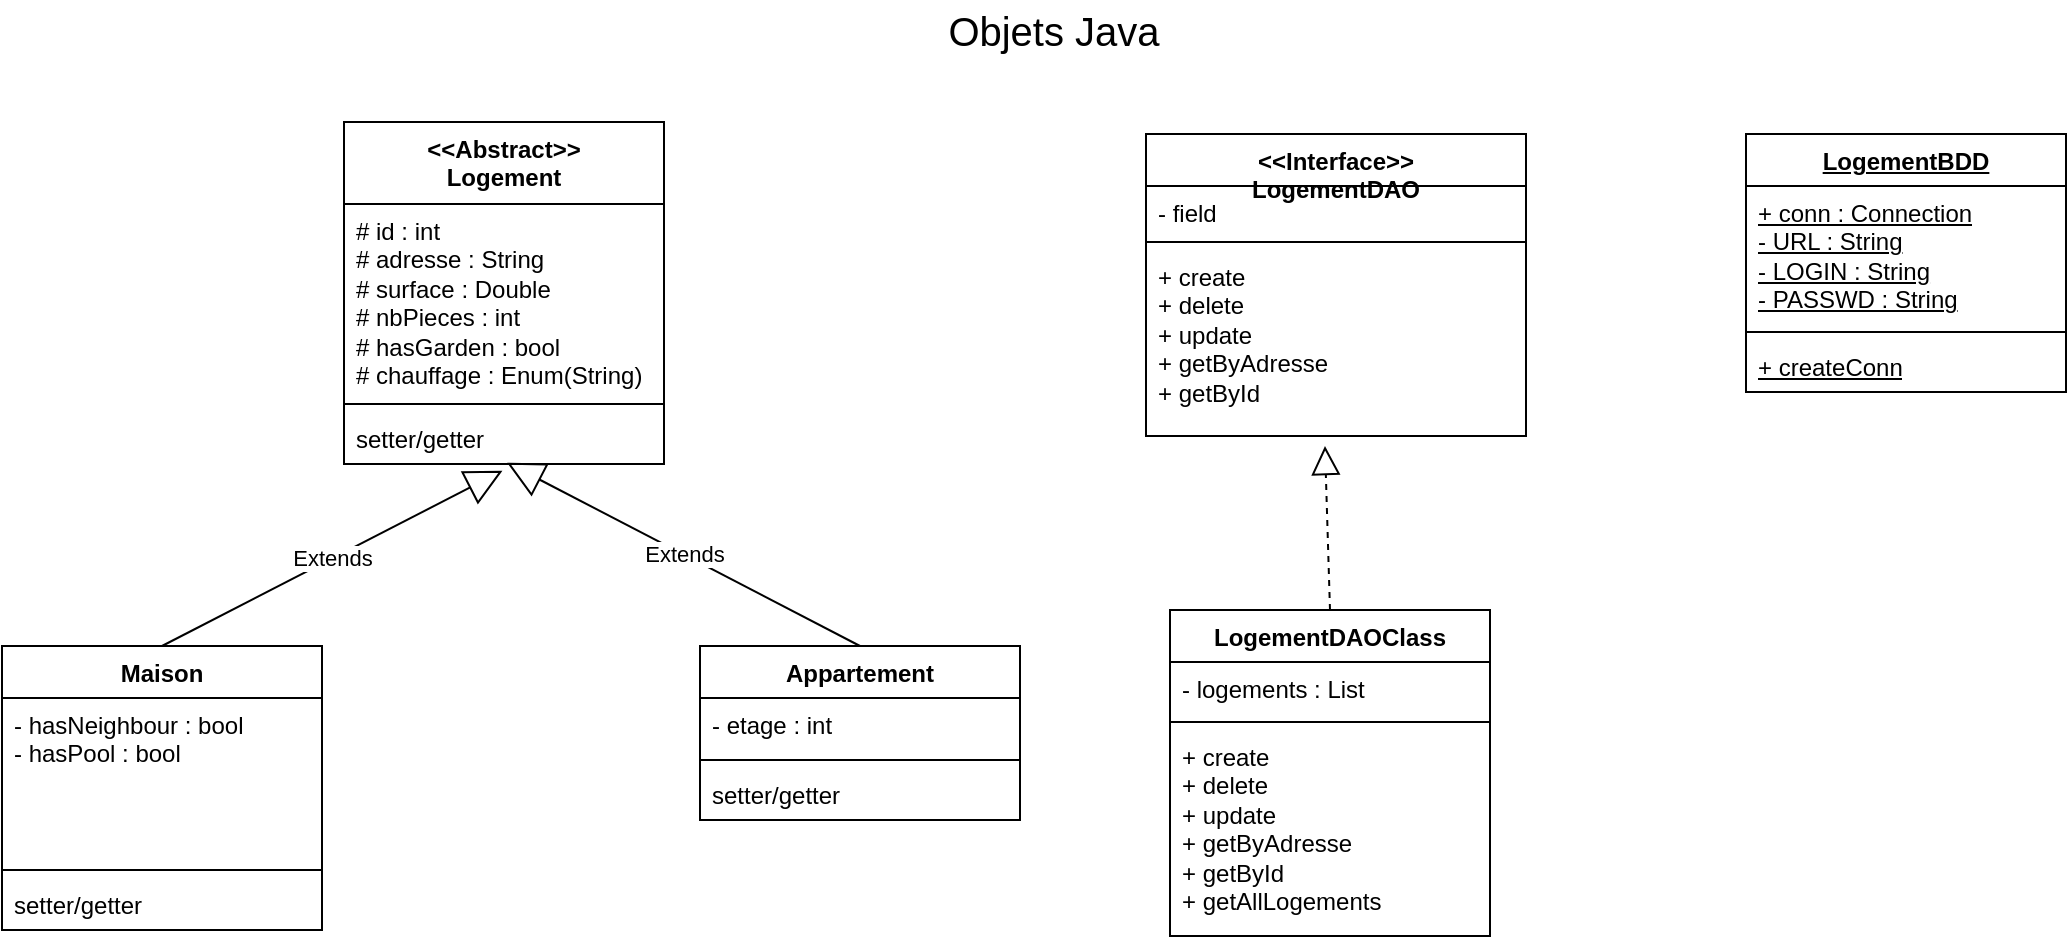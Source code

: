 <mxfile version="24.3.1" type="github" pages="2">
  <diagram id="IncCn7JFb780kvAxidZT" name="Page-1">
    <mxGraphModel dx="1409" dy="981" grid="0" gridSize="10" guides="1" tooltips="1" connect="1" arrows="1" fold="1" page="0" pageScale="1" pageWidth="827" pageHeight="1169" math="0" shadow="0">
      <root>
        <mxCell id="0" />
        <mxCell id="1" parent="0" />
        <mxCell id="d-isnfEUL-nY157Qckpu-1" value="&amp;lt;&amp;lt;Abstract&amp;gt;&amp;gt;&lt;br&gt;Logement" style="swimlane;fontStyle=1;align=center;verticalAlign=top;childLayout=stackLayout;horizontal=1;startSize=41;horizontalStack=0;resizeParent=1;resizeParentMax=0;resizeLast=0;collapsible=1;marginBottom=0;whiteSpace=wrap;html=1;" parent="1" vertex="1">
          <mxGeometry x="-174" y="-50" width="160" height="171" as="geometry" />
        </mxCell>
        <mxCell id="d-isnfEUL-nY157Qckpu-2" value="# id : int&lt;br&gt;# adresse : String&lt;div&gt;# surface : Double&lt;/div&gt;&lt;div&gt;# nbPieces : int&lt;/div&gt;&lt;div&gt;# hasGarden : bool&lt;/div&gt;&lt;div&gt;# chauffage : Enum(String)&lt;/div&gt;" style="text;strokeColor=none;fillColor=none;align=left;verticalAlign=top;spacingLeft=4;spacingRight=4;overflow=hidden;rotatable=0;points=[[0,0.5],[1,0.5]];portConstraint=eastwest;whiteSpace=wrap;html=1;" parent="d-isnfEUL-nY157Qckpu-1" vertex="1">
          <mxGeometry y="41" width="160" height="96" as="geometry" />
        </mxCell>
        <mxCell id="d-isnfEUL-nY157Qckpu-3" value="" style="line;strokeWidth=1;fillColor=none;align=left;verticalAlign=middle;spacingTop=-1;spacingLeft=3;spacingRight=3;rotatable=0;labelPosition=right;points=[];portConstraint=eastwest;strokeColor=inherit;" parent="d-isnfEUL-nY157Qckpu-1" vertex="1">
          <mxGeometry y="137" width="160" height="8" as="geometry" />
        </mxCell>
        <mxCell id="d-isnfEUL-nY157Qckpu-4" value="setter/getter" style="text;strokeColor=none;fillColor=none;align=left;verticalAlign=top;spacingLeft=4;spacingRight=4;overflow=hidden;rotatable=0;points=[[0,0.5],[1,0.5]];portConstraint=eastwest;whiteSpace=wrap;html=1;" parent="d-isnfEUL-nY157Qckpu-1" vertex="1">
          <mxGeometry y="145" width="160" height="26" as="geometry" />
        </mxCell>
        <mxCell id="d-isnfEUL-nY157Qckpu-5" value="Maison" style="swimlane;fontStyle=1;align=center;verticalAlign=top;childLayout=stackLayout;horizontal=1;startSize=26;horizontalStack=0;resizeParent=1;resizeParentMax=0;resizeLast=0;collapsible=1;marginBottom=0;whiteSpace=wrap;html=1;" parent="1" vertex="1">
          <mxGeometry x="-345" y="212" width="160" height="142" as="geometry" />
        </mxCell>
        <mxCell id="d-isnfEUL-nY157Qckpu-6" value="- hasNeighbour : bool&lt;div&gt;- hasPool : bool&lt;/div&gt;&lt;div&gt;&lt;br&gt;&lt;/div&gt;" style="text;strokeColor=none;fillColor=none;align=left;verticalAlign=top;spacingLeft=4;spacingRight=4;overflow=hidden;rotatable=0;points=[[0,0.5],[1,0.5]];portConstraint=eastwest;whiteSpace=wrap;html=1;" parent="d-isnfEUL-nY157Qckpu-5" vertex="1">
          <mxGeometry y="26" width="160" height="82" as="geometry" />
        </mxCell>
        <mxCell id="d-isnfEUL-nY157Qckpu-7" value="" style="line;strokeWidth=1;fillColor=none;align=left;verticalAlign=middle;spacingTop=-1;spacingLeft=3;spacingRight=3;rotatable=0;labelPosition=right;points=[];portConstraint=eastwest;strokeColor=inherit;" parent="d-isnfEUL-nY157Qckpu-5" vertex="1">
          <mxGeometry y="108" width="160" height="8" as="geometry" />
        </mxCell>
        <mxCell id="d-isnfEUL-nY157Qckpu-8" value="setter/getter" style="text;strokeColor=none;fillColor=none;align=left;verticalAlign=top;spacingLeft=4;spacingRight=4;overflow=hidden;rotatable=0;points=[[0,0.5],[1,0.5]];portConstraint=eastwest;whiteSpace=wrap;html=1;" parent="d-isnfEUL-nY157Qckpu-5" vertex="1">
          <mxGeometry y="116" width="160" height="26" as="geometry" />
        </mxCell>
        <mxCell id="d-isnfEUL-nY157Qckpu-10" value="Extends" style="endArrow=block;endSize=16;endFill=0;html=1;rounded=0;exitX=0.5;exitY=0;exitDx=0;exitDy=0;entryX=0.495;entryY=1.131;entryDx=0;entryDy=0;entryPerimeter=0;" parent="1" source="d-isnfEUL-nY157Qckpu-5" target="d-isnfEUL-nY157Qckpu-4" edge="1">
          <mxGeometry width="160" relative="1" as="geometry">
            <mxPoint x="-48" y="259" as="sourcePoint" />
            <mxPoint x="-112" y="134" as="targetPoint" />
          </mxGeometry>
        </mxCell>
        <mxCell id="d-isnfEUL-nY157Qckpu-11" value="Appartement" style="swimlane;fontStyle=1;align=center;verticalAlign=top;childLayout=stackLayout;horizontal=1;startSize=26;horizontalStack=0;resizeParent=1;resizeParentMax=0;resizeLast=0;collapsible=1;marginBottom=0;whiteSpace=wrap;html=1;" parent="1" vertex="1">
          <mxGeometry x="4" y="212" width="160" height="87" as="geometry" />
        </mxCell>
        <mxCell id="d-isnfEUL-nY157Qckpu-12" value="&lt;div&gt;- etage : int&lt;/div&gt;" style="text;strokeColor=none;fillColor=none;align=left;verticalAlign=top;spacingLeft=4;spacingRight=4;overflow=hidden;rotatable=0;points=[[0,0.5],[1,0.5]];portConstraint=eastwest;whiteSpace=wrap;html=1;" parent="d-isnfEUL-nY157Qckpu-11" vertex="1">
          <mxGeometry y="26" width="160" height="27" as="geometry" />
        </mxCell>
        <mxCell id="d-isnfEUL-nY157Qckpu-13" value="" style="line;strokeWidth=1;fillColor=none;align=left;verticalAlign=middle;spacingTop=-1;spacingLeft=3;spacingRight=3;rotatable=0;labelPosition=right;points=[];portConstraint=eastwest;strokeColor=inherit;" parent="d-isnfEUL-nY157Qckpu-11" vertex="1">
          <mxGeometry y="53" width="160" height="8" as="geometry" />
        </mxCell>
        <mxCell id="d-isnfEUL-nY157Qckpu-14" value="setter/getter" style="text;strokeColor=none;fillColor=none;align=left;verticalAlign=top;spacingLeft=4;spacingRight=4;overflow=hidden;rotatable=0;points=[[0,0.5],[1,0.5]];portConstraint=eastwest;whiteSpace=wrap;html=1;" parent="d-isnfEUL-nY157Qckpu-11" vertex="1">
          <mxGeometry y="61" width="160" height="26" as="geometry" />
        </mxCell>
        <mxCell id="d-isnfEUL-nY157Qckpu-15" value="Extends" style="endArrow=block;endSize=16;endFill=0;html=1;rounded=0;exitX=0.5;exitY=0;exitDx=0;exitDy=0;entryX=0.51;entryY=0.977;entryDx=0;entryDy=0;entryPerimeter=0;" parent="1" source="d-isnfEUL-nY157Qckpu-11" target="d-isnfEUL-nY157Qckpu-4" edge="1">
          <mxGeometry width="160" relative="1" as="geometry">
            <mxPoint x="-255" y="222" as="sourcePoint" />
            <mxPoint x="-87" y="110" as="targetPoint" />
          </mxGeometry>
        </mxCell>
        <mxCell id="pwIWQWdmOF3TG3IPkCLO-1" value="&amp;lt;&amp;lt;Interface&amp;gt;&amp;gt;&lt;div&gt;LogementDAO&lt;/div&gt;" style="swimlane;fontStyle=1;align=center;verticalAlign=top;childLayout=stackLayout;horizontal=1;startSize=26;horizontalStack=0;resizeParent=1;resizeParentMax=0;resizeLast=0;collapsible=1;marginBottom=0;whiteSpace=wrap;html=1;" vertex="1" parent="1">
          <mxGeometry x="227" y="-44" width="190" height="151" as="geometry">
            <mxRectangle x="420" y="-57" width="114" height="41" as="alternateBounds" />
          </mxGeometry>
        </mxCell>
        <mxCell id="pwIWQWdmOF3TG3IPkCLO-2" value="- field" style="text;strokeColor=none;fillColor=none;align=left;verticalAlign=top;spacingLeft=4;spacingRight=4;overflow=hidden;rotatable=0;points=[[0,0.5],[1,0.5]];portConstraint=eastwest;whiteSpace=wrap;html=1;" vertex="1" parent="pwIWQWdmOF3TG3IPkCLO-1">
          <mxGeometry y="26" width="190" height="24" as="geometry" />
        </mxCell>
        <mxCell id="pwIWQWdmOF3TG3IPkCLO-3" value="" style="line;strokeWidth=1;fillColor=none;align=left;verticalAlign=middle;spacingTop=-1;spacingLeft=3;spacingRight=3;rotatable=0;labelPosition=right;points=[];portConstraint=eastwest;strokeColor=inherit;" vertex="1" parent="pwIWQWdmOF3TG3IPkCLO-1">
          <mxGeometry y="50" width="190" height="8" as="geometry" />
        </mxCell>
        <mxCell id="pwIWQWdmOF3TG3IPkCLO-4" value="+ create&lt;div&gt;+ delete&lt;/div&gt;&lt;div&gt;+ update&lt;/div&gt;&lt;div&gt;+ getByAdresse&lt;/div&gt;&lt;div&gt;+ getById&lt;/div&gt;" style="text;strokeColor=none;fillColor=none;align=left;verticalAlign=top;spacingLeft=4;spacingRight=4;overflow=hidden;rotatable=0;points=[[0,0.5],[1,0.5]];portConstraint=eastwest;whiteSpace=wrap;html=1;" vertex="1" parent="pwIWQWdmOF3TG3IPkCLO-1">
          <mxGeometry y="58" width="190" height="93" as="geometry" />
        </mxCell>
        <mxCell id="pwIWQWdmOF3TG3IPkCLO-5" value="&lt;u&gt;LogementBDD&lt;/u&gt;" style="swimlane;fontStyle=1;align=center;verticalAlign=top;childLayout=stackLayout;horizontal=1;startSize=26;horizontalStack=0;resizeParent=1;resizeParentMax=0;resizeLast=0;collapsible=1;marginBottom=0;whiteSpace=wrap;html=1;" vertex="1" parent="1">
          <mxGeometry x="527" y="-44" width="160" height="129" as="geometry" />
        </mxCell>
        <mxCell id="pwIWQWdmOF3TG3IPkCLO-6" value="&lt;u&gt;+ conn : Connection&lt;br&gt;- URL : String&lt;/u&gt;&lt;div&gt;&lt;u&gt;- LOGIN : String&lt;/u&gt;&lt;/div&gt;&lt;div&gt;&lt;u&gt;- PASSWD : String&lt;/u&gt;&lt;/div&gt;" style="text;strokeColor=none;fillColor=none;align=left;verticalAlign=top;spacingLeft=4;spacingRight=4;overflow=hidden;rotatable=0;points=[[0,0.5],[1,0.5]];portConstraint=eastwest;whiteSpace=wrap;html=1;" vertex="1" parent="pwIWQWdmOF3TG3IPkCLO-5">
          <mxGeometry y="26" width="160" height="69" as="geometry" />
        </mxCell>
        <mxCell id="pwIWQWdmOF3TG3IPkCLO-7" value="" style="line;strokeWidth=1;fillColor=none;align=left;verticalAlign=middle;spacingTop=-1;spacingLeft=3;spacingRight=3;rotatable=0;labelPosition=right;points=[];portConstraint=eastwest;strokeColor=inherit;" vertex="1" parent="pwIWQWdmOF3TG3IPkCLO-5">
          <mxGeometry y="95" width="160" height="8" as="geometry" />
        </mxCell>
        <mxCell id="pwIWQWdmOF3TG3IPkCLO-8" value="&lt;u&gt;+ createConn&lt;/u&gt;" style="text;strokeColor=none;fillColor=none;align=left;verticalAlign=top;spacingLeft=4;spacingRight=4;overflow=hidden;rotatable=0;points=[[0,0.5],[1,0.5]];portConstraint=eastwest;whiteSpace=wrap;html=1;" vertex="1" parent="pwIWQWdmOF3TG3IPkCLO-5">
          <mxGeometry y="103" width="160" height="26" as="geometry" />
        </mxCell>
        <mxCell id="_whRz8-T-_FO2N5EEBCY-1" value="&lt;font style=&quot;font-size: 20px;&quot;&gt;Objets Java&lt;/font&gt;" style="text;html=1;align=center;verticalAlign=middle;whiteSpace=wrap;rounded=0;" vertex="1" parent="1">
          <mxGeometry x="108" y="-111" width="146" height="30" as="geometry" />
        </mxCell>
        <mxCell id="iAKYc3wrNeU8CejFFb2p-1" value="LogementDAOClass" style="swimlane;fontStyle=1;align=center;verticalAlign=top;childLayout=stackLayout;horizontal=1;startSize=26;horizontalStack=0;resizeParent=1;resizeParentMax=0;resizeLast=0;collapsible=1;marginBottom=0;whiteSpace=wrap;html=1;" vertex="1" parent="1">
          <mxGeometry x="239" y="194" width="160" height="163" as="geometry" />
        </mxCell>
        <mxCell id="iAKYc3wrNeU8CejFFb2p-2" value="- logements : List&amp;nbsp;" style="text;strokeColor=none;fillColor=none;align=left;verticalAlign=top;spacingLeft=4;spacingRight=4;overflow=hidden;rotatable=0;points=[[0,0.5],[1,0.5]];portConstraint=eastwest;whiteSpace=wrap;html=1;" vertex="1" parent="iAKYc3wrNeU8CejFFb2p-1">
          <mxGeometry y="26" width="160" height="26" as="geometry" />
        </mxCell>
        <mxCell id="iAKYc3wrNeU8CejFFb2p-3" value="" style="line;strokeWidth=1;fillColor=none;align=left;verticalAlign=middle;spacingTop=-1;spacingLeft=3;spacingRight=3;rotatable=0;labelPosition=right;points=[];portConstraint=eastwest;strokeColor=inherit;" vertex="1" parent="iAKYc3wrNeU8CejFFb2p-1">
          <mxGeometry y="52" width="160" height="8" as="geometry" />
        </mxCell>
        <mxCell id="iAKYc3wrNeU8CejFFb2p-4" value="+ create&lt;div&gt;+ delete&lt;/div&gt;&lt;div&gt;+ update&lt;/div&gt;&lt;div&gt;+ getByAdresse&lt;/div&gt;&lt;div&gt;+ getById&lt;/div&gt;&lt;div&gt;+ getAllLogements&lt;/div&gt;" style="text;strokeColor=none;fillColor=none;align=left;verticalAlign=top;spacingLeft=4;spacingRight=4;overflow=hidden;rotatable=0;points=[[0,0.5],[1,0.5]];portConstraint=eastwest;whiteSpace=wrap;html=1;" vertex="1" parent="iAKYc3wrNeU8CejFFb2p-1">
          <mxGeometry y="60" width="160" height="103" as="geometry" />
        </mxCell>
        <mxCell id="iAKYc3wrNeU8CejFFb2p-5" value="" style="endArrow=block;dashed=1;endFill=0;endSize=12;html=1;rounded=0;exitX=0.5;exitY=0;exitDx=0;exitDy=0;entryX=0.471;entryY=1.054;entryDx=0;entryDy=0;entryPerimeter=0;" edge="1" parent="1" source="iAKYc3wrNeU8CejFFb2p-1" target="pwIWQWdmOF3TG3IPkCLO-4">
          <mxGeometry width="160" relative="1" as="geometry">
            <mxPoint x="136" y="162" as="sourcePoint" />
            <mxPoint x="296" y="162" as="targetPoint" />
          </mxGeometry>
        </mxCell>
      </root>
    </mxGraphModel>
  </diagram>
  <diagram id="oDoVBQQJvIxQYStS7y2o" name="Page-2">
    <mxGraphModel dx="612" dy="358" grid="0" gridSize="10" guides="1" tooltips="1" connect="1" arrows="1" fold="1" page="0" pageScale="1" pageWidth="827" pageHeight="1169" math="0" shadow="0">
      <root>
        <mxCell id="0" />
        <mxCell id="1" parent="0" />
        <mxCell id="jnJIH8IOWPuqXoEjTZp9-1" value="&lt;font style=&quot;font-size: 20px;&quot;&gt;Tables BDD&lt;/font&gt;" style="text;html=1;align=center;verticalAlign=middle;whiteSpace=wrap;rounded=0;" vertex="1" parent="1">
          <mxGeometry x="330" y="20" width="136" height="30" as="geometry" />
        </mxCell>
        <mxCell id="jnJIH8IOWPuqXoEjTZp9-2" value="Logement" style="swimlane;fontStyle=0;childLayout=stackLayout;horizontal=1;startSize=26;fillColor=none;horizontalStack=0;resizeParent=1;resizeParentMax=0;resizeLast=0;collapsible=1;marginBottom=0;whiteSpace=wrap;html=1;" vertex="1" parent="1">
          <mxGeometry x="148" y="140" width="170" height="190" as="geometry">
            <mxRectangle x="200" y="140" width="90" height="30" as="alternateBounds" />
          </mxGeometry>
        </mxCell>
        <mxCell id="jnJIH8IOWPuqXoEjTZp9-5" value="id : NUMBER&lt;div&gt;adresse : VARCHAR&lt;/div&gt;&lt;div&gt;surface : NUMBER&lt;/div&gt;&lt;div&gt;&lt;div style=&quot;background-color: rgb(255, 255, 255);&quot;&gt;nbPieces : NUMBER&lt;/div&gt;&lt;div style=&quot;background-color: rgb(255, 255, 255);&quot;&gt;hasGarden : BOOL&lt;/div&gt;&lt;div style=&quot;background-color: rgb(255, 255, 255);&quot;&gt;chauffage : VARCHAR&lt;/div&gt;&lt;/div&gt;&lt;div style=&quot;background-color: rgb(255, 255, 255);&quot;&gt;hasNeighbour : BOOL&lt;/div&gt;&lt;div style=&quot;background-color: rgb(255, 255, 255);&quot;&gt;hasPool : BOOL&lt;/div&gt;&lt;div style=&quot;background-color: rgb(255, 255, 255);&quot;&gt;etage : NUMBER&lt;/div&gt;&lt;div style=&quot;background-color: rgb(255, 255, 255);&quot;&gt;id_categorie : Categorie&lt;/div&gt;" style="text;strokeColor=none;fillColor=none;align=left;verticalAlign=top;spacingLeft=4;spacingRight=4;overflow=hidden;rotatable=0;points=[[0,0.5],[1,0.5]];portConstraint=eastwest;whiteSpace=wrap;html=1;" vertex="1" parent="jnJIH8IOWPuqXoEjTZp9-2">
          <mxGeometry y="26" width="170" height="164" as="geometry" />
        </mxCell>
        <mxCell id="10Ip67fLpdfIvoigGFW4-1" value="Categorie" style="swimlane;fontStyle=0;childLayout=stackLayout;horizontal=1;startSize=26;fillColor=none;horizontalStack=0;resizeParent=1;resizeParentMax=0;resizeLast=0;collapsible=1;marginBottom=0;whiteSpace=wrap;html=1;" vertex="1" parent="1">
          <mxGeometry x="510" y="202" width="140" height="80" as="geometry" />
        </mxCell>
        <mxCell id="10Ip67fLpdfIvoigGFW4-2" value="id : NUMBER&lt;div&gt;typeL : VARCHAR&lt;/div&gt;" style="text;strokeColor=none;fillColor=none;align=left;verticalAlign=top;spacingLeft=4;spacingRight=4;overflow=hidden;rotatable=0;points=[[0,0.5],[1,0.5]];portConstraint=eastwest;whiteSpace=wrap;html=1;" vertex="1" parent="10Ip67fLpdfIvoigGFW4-1">
          <mxGeometry y="26" width="140" height="54" as="geometry" />
        </mxCell>
        <mxCell id="SgBgJYvXVkWJq8rPXm61-5" value="" style="endArrow=block;startArrow=block;endFill=1;startFill=1;html=1;rounded=0;entryX=-0.014;entryY=0.37;entryDx=0;entryDy=0;entryPerimeter=0;exitX=1;exitY=0.5;exitDx=0;exitDy=0;" edge="1" parent="1" source="jnJIH8IOWPuqXoEjTZp9-5" target="10Ip67fLpdfIvoigGFW4-2">
          <mxGeometry width="160" relative="1" as="geometry">
            <mxPoint x="335" y="254" as="sourcePoint" />
            <mxPoint x="495" y="254" as="targetPoint" />
          </mxGeometry>
        </mxCell>
        <mxCell id="SgBgJYvXVkWJq8rPXm61-6" value="1" style="text;html=1;align=center;verticalAlign=middle;whiteSpace=wrap;rounded=0;" vertex="1" parent="1">
          <mxGeometry x="295" y="218" width="60" height="30" as="geometry" />
        </mxCell>
        <mxCell id="SgBgJYvXVkWJq8rPXm61-8" value="0..n" style="text;html=1;align=center;verticalAlign=middle;whiteSpace=wrap;rounded=0;" vertex="1" parent="1">
          <mxGeometry x="466" y="216" width="60" height="30" as="geometry" />
        </mxCell>
      </root>
    </mxGraphModel>
  </diagram>
</mxfile>
